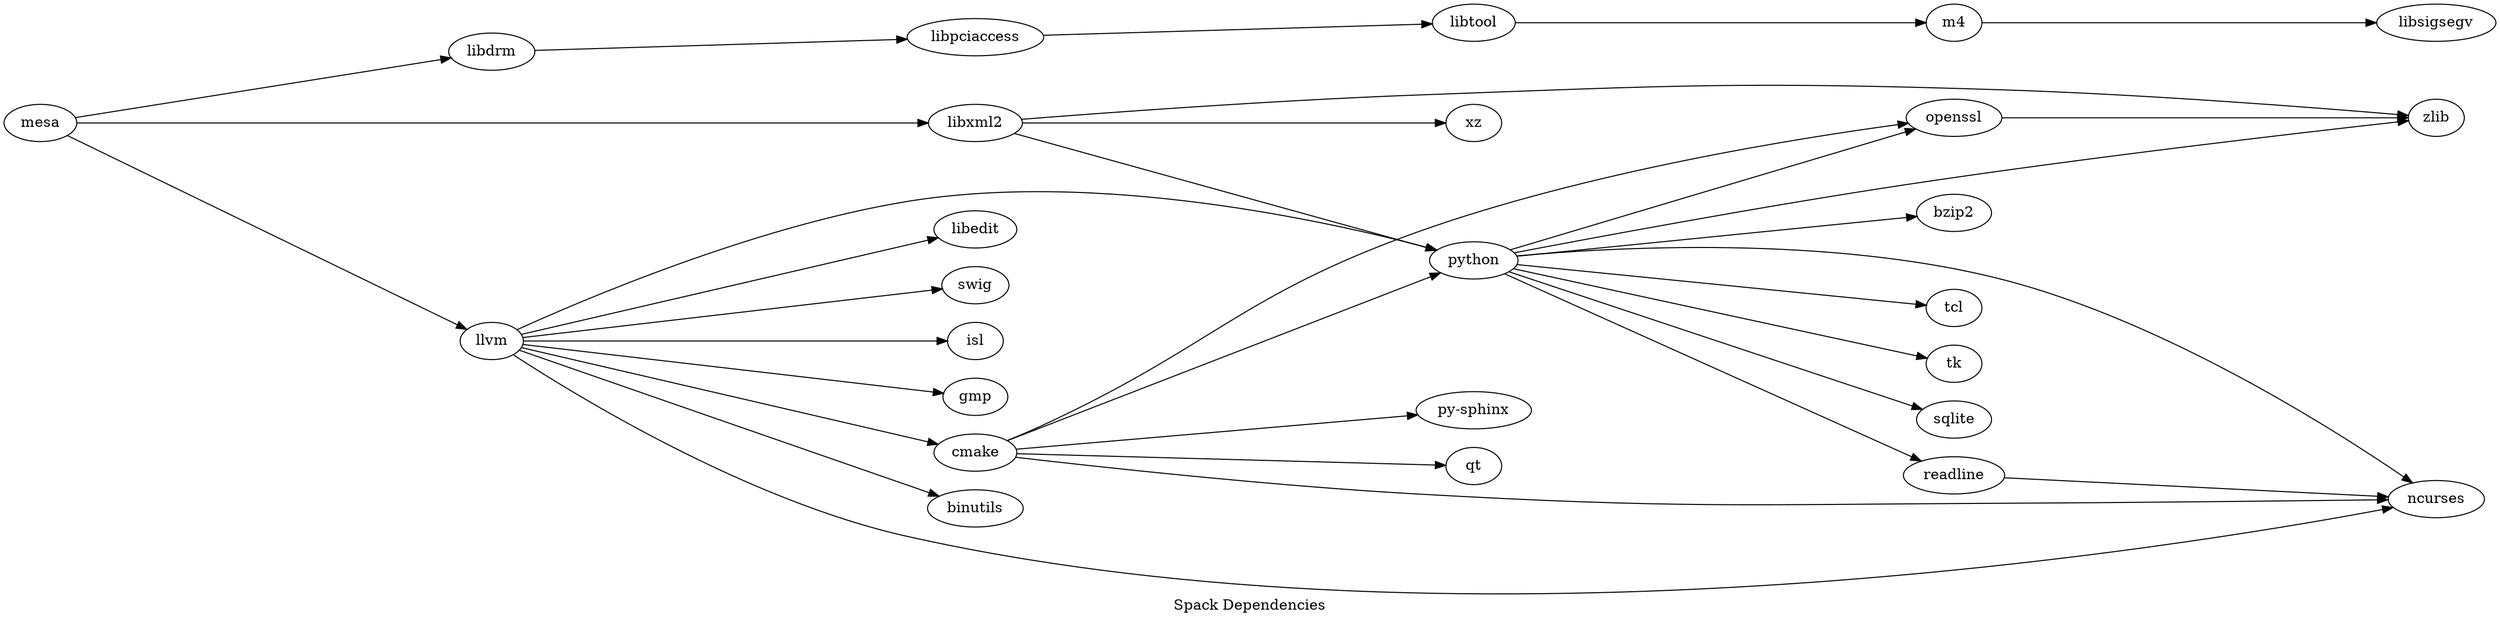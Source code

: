 digraph G {
  label = "Spack Dependencies"
  labelloc = "b"
  rankdir = "LR"
  ranksep = "5"

  "ncurses"                      [label="ncurses"]
  "python"                       [label="python"]
  "libtool"                      [label="libtool"]
  "openssl"                      [label="openssl"]
  "xz"                           [label="xz"]
  "libdrm"                       [label="libdrm"]
  "libxml2"                      [label="libxml2"]
  "sqlite"                       [label="sqlite"]
  "mesa"                         [label="mesa"]
  "libpciaccess"                 [label="libpciaccess"]
  "cmake"                        [label="cmake"]
  "llvm"                         [label="llvm"]
  "readline"                     [label="readline"]
  "zlib"                         [label="zlib"]
  "bzip2"                        [label="bzip2"]
  "m4"                           [label="m4"]

  "python" -> "bzip2"
  "python" -> "ncurses"
  "python" -> "zlib"
  "python" -> "openssl"
  "python" -> "sqlite"
  "python" -> "tcl"
  "python" -> "tk"
  "python" -> "readline"
  "libtool" -> "m4"
  "openssl" -> "zlib"
  "libdrm" -> "libpciaccess"
  "libxml2" -> "python"
  "libxml2" -> "xz"
  "libxml2" -> "zlib"
  "mesa" -> "libxml2"
  "mesa" -> "libdrm"
  "mesa" -> "llvm"
  "libpciaccess" -> "libtool"
  "cmake" -> "ncurses"
  "cmake" -> "python"
  "cmake" -> "py-sphinx"
  "cmake" -> "openssl"
  "cmake" -> "qt"
  "llvm" -> "cmake"
  "llvm" -> "libedit"
  "llvm" -> "python"
  "llvm" -> "swig"
  "llvm" -> "ncurses"
  "llvm" -> "isl"
  "llvm" -> "gmp"
  "llvm" -> "binutils"
  "readline" -> "ncurses"
  "m4" -> "libsigsegv"
}
